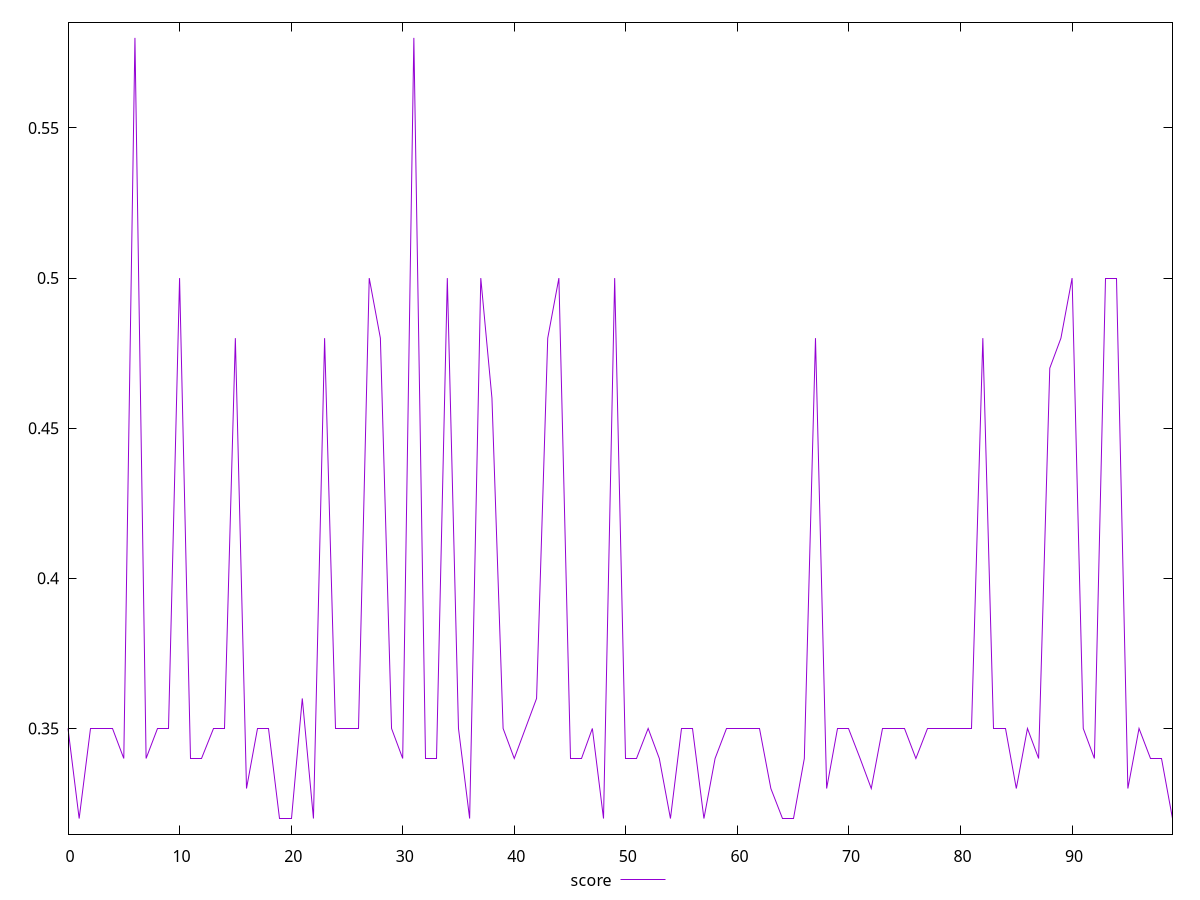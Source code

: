 reset

$score <<EOF
0 0.35
1 0.32
2 0.35
3 0.35
4 0.35
5 0.34
6 0.58
7 0.34
8 0.35
9 0.35
10 0.5
11 0.34
12 0.34
13 0.35
14 0.35
15 0.48
16 0.33
17 0.35
18 0.35
19 0.32
20 0.32
21 0.36
22 0.32
23 0.48
24 0.35
25 0.35
26 0.35
27 0.5
28 0.48
29 0.35
30 0.34
31 0.58
32 0.34
33 0.34
34 0.5
35 0.35
36 0.32
37 0.5
38 0.46
39 0.35
40 0.34
41 0.35
42 0.36
43 0.48
44 0.5
45 0.34
46 0.34
47 0.35
48 0.32
49 0.5
50 0.34
51 0.34
52 0.35
53 0.34
54 0.32
55 0.35
56 0.35
57 0.32
58 0.34
59 0.35
60 0.35
61 0.35
62 0.35
63 0.33
64 0.32
65 0.32
66 0.34
67 0.48
68 0.33
69 0.35
70 0.35
71 0.34
72 0.33
73 0.35
74 0.35
75 0.35
76 0.34
77 0.35
78 0.35
79 0.35
80 0.35
81 0.35
82 0.48
83 0.35
84 0.35
85 0.33
86 0.35
87 0.34
88 0.47
89 0.48
90 0.5
91 0.35
92 0.34
93 0.5
94 0.5
95 0.33
96 0.35
97 0.34
98 0.34
99 0.32
EOF

set key outside below
set xrange [0:99]
set yrange [0.3148:0.5851999999999999]
set trange [0.3148:0.5851999999999999]
set terminal svg size 640, 500 enhanced background rgb 'white'
set output "report_00015_2021-02-09T16-11-33.973Z/unused-javascript/samples/pages+cached+noadtech+nomedia/score/values.svg"

plot $score title "score" with line

reset
